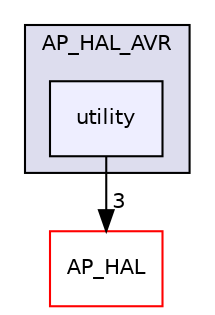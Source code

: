 digraph "libraries/AP_HAL_AVR/utility" {
  compound=true
  node [ fontsize="10", fontname="Helvetica"];
  edge [ labelfontsize="10", labelfontname="Helvetica"];
  subgraph clusterdir_a788fa8059992b455dc670fb6cc9c1a5 {
    graph [ bgcolor="#ddddee", pencolor="black", label="AP_HAL_AVR" fontname="Helvetica", fontsize="10", URL="dir_a788fa8059992b455dc670fb6cc9c1a5.html"]
  dir_0be020b88cb4219e24d87e8b412fc42c [shape=box, label="utility", style="filled", fillcolor="#eeeeff", pencolor="black", URL="dir_0be020b88cb4219e24d87e8b412fc42c.html"];
  }
  dir_1cbc10423b2512b31103883361e0123b [shape=box label="AP_HAL" fillcolor="white" style="filled" color="red" URL="dir_1cbc10423b2512b31103883361e0123b.html"];
  dir_0be020b88cb4219e24d87e8b412fc42c->dir_1cbc10423b2512b31103883361e0123b [headlabel="3", labeldistance=1.5 headhref="dir_000091_000044.html"];
}
